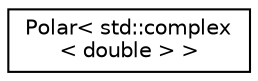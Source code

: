 digraph "Graphical Class Hierarchy"
{
  edge [fontname="Helvetica",fontsize="10",labelfontname="Helvetica",labelfontsize="10"];
  node [fontname="Helvetica",fontsize="10",shape=record];
  rankdir="LR";
  Node0 [label="Polar\< std::complex\l\< double \> \>",height=0.2,width=0.4,color="black", fillcolor="white", style="filled",URL="$classPolar.html"];
}
